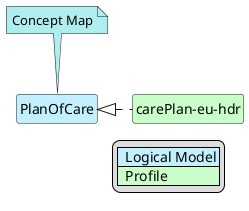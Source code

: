 @startuml
hide circle
hide stereotype
hide members
hide methods
skinparam linetype ortho
skinparam class {
BackgroundColor<<LogicalModel>> #APPLICATION
BackgroundColor<<Profile>> #TECHNOLOGY
}
legend right
| <#APPLICATION>  Logical Model |
| <#TECHNOLOGY>  Profile |
endlegend
class "PlanOfCare" <<LogicalModel>> [[StructureDefinition-PlanOfCare.html]]
note top #PaleTurquoise [[ConceptMap-planOfCare2FHIR-eu-hdr.html]]
Concept Map
endnote
class "carePlan-eu-hdr" <<Profile>> [[StructureDefinition-carePlan-eu-hdr.html]]
"PlanOfCare" <|. "carePlan-eu-hdr"
@enduml
